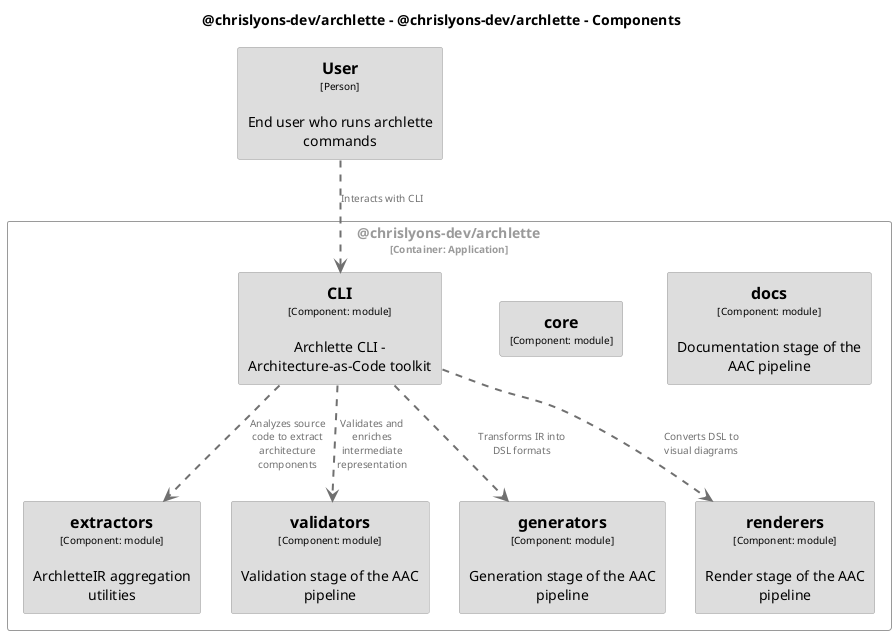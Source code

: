 @startuml
set separator none
title @chrislyons-dev/archlette - @chrislyons-dev/archlette - Components

top to bottom direction
skinparam ranksep 60
skinparam nodesep 30

skinparam {
  arrowFontSize 10
  defaultTextAlignment center
  wrapWidth 200
  maxMessageSize 100
}

hide stereotype

skinparam rectangle<<chrislyonsdevarchlette.chrislyonsdevarchlette.CLI>> {
  BackgroundColor #dddddd
  FontColor #000000
  BorderColor #9a9a9a
  shadowing false
}
skinparam rectangle<<User>> {
  BackgroundColor #dddddd
  FontColor #000000
  BorderColor #9a9a9a
  shadowing false
}
skinparam rectangle<<chrislyonsdevarchlette.chrislyonsdevarchlette.core>> {
  BackgroundColor #dddddd
  FontColor #000000
  BorderColor #9a9a9a
  shadowing false
}
skinparam rectangle<<chrislyonsdevarchlette.chrislyonsdevarchlette.docs>> {
  BackgroundColor #dddddd
  FontColor #000000
  BorderColor #9a9a9a
  shadowing false
}
skinparam rectangle<<chrislyonsdevarchlette.chrislyonsdevarchlette.extractors>> {
  BackgroundColor #dddddd
  FontColor #000000
  BorderColor #9a9a9a
  shadowing false
}
skinparam rectangle<<chrislyonsdevarchlette.chrislyonsdevarchlette.generators>> {
  BackgroundColor #dddddd
  FontColor #000000
  BorderColor #9a9a9a
  shadowing false
}
skinparam rectangle<<chrislyonsdevarchlette.chrislyonsdevarchlette.renderers>> {
  BackgroundColor #dddddd
  FontColor #000000
  BorderColor #9a9a9a
  shadowing false
}
skinparam rectangle<<chrislyonsdevarchlette.chrislyonsdevarchlette.validators>> {
  BackgroundColor #dddddd
  FontColor #000000
  BorderColor #9a9a9a
  shadowing false
}
skinparam rectangle<<chrislyonsdevarchlette.chrislyonsdevarchlette>> {
  BorderColor #9a9a9a
  FontColor #9a9a9a
  shadowing false
}

rectangle "==User\n<size:10>[Person]</size>\n\nEnd user who runs archlette commands" <<User>> as User

rectangle "@chrislyons-dev/archlette\n<size:10>[Container: Application]</size>" <<chrislyonsdevarchlette.chrislyonsdevarchlette>> {
  rectangle "==docs\n<size:10>[Component: module]</size>\n\nDocumentation stage of the AAC pipeline" <<chrislyonsdevarchlette.chrislyonsdevarchlette.docs>> as chrislyonsdevarchlette.chrislyonsdevarchlette.docs
  rectangle "==core\n<size:10>[Component: module]</size>" <<chrislyonsdevarchlette.chrislyonsdevarchlette.core>> as chrislyonsdevarchlette.chrislyonsdevarchlette.core
  rectangle "==CLI\n<size:10>[Component: module]</size>\n\nArchlette CLI - Architecture-as-Code toolkit" <<chrislyonsdevarchlette.chrislyonsdevarchlette.CLI>> as chrislyonsdevarchlette.chrislyonsdevarchlette.CLI
  rectangle "==extractors\n<size:10>[Component: module]</size>\n\nArchletteIR aggregation utilities" <<chrislyonsdevarchlette.chrislyonsdevarchlette.extractors>> as chrislyonsdevarchlette.chrislyonsdevarchlette.extractors
  rectangle "==validators\n<size:10>[Component: module]</size>\n\nValidation stage of the AAC pipeline" <<chrislyonsdevarchlette.chrislyonsdevarchlette.validators>> as chrislyonsdevarchlette.chrislyonsdevarchlette.validators
  rectangle "==generators\n<size:10>[Component: module]</size>\n\nGeneration stage of the AAC pipeline" <<chrislyonsdevarchlette.chrislyonsdevarchlette.generators>> as chrislyonsdevarchlette.chrislyonsdevarchlette.generators
  rectangle "==renderers\n<size:10>[Component: module]</size>\n\nRender stage of the AAC pipeline" <<chrislyonsdevarchlette.chrislyonsdevarchlette.renderers>> as chrislyonsdevarchlette.chrislyonsdevarchlette.renderers
}

chrislyonsdevarchlette.chrislyonsdevarchlette.CLI .[#707070,thickness=2].> chrislyonsdevarchlette.chrislyonsdevarchlette.extractors : "<color:#707070>Analyzes source code to extract architecture components"
chrislyonsdevarchlette.chrislyonsdevarchlette.CLI .[#707070,thickness=2].> chrislyonsdevarchlette.chrislyonsdevarchlette.validators : "<color:#707070>Validates and enriches intermediate representation"
chrislyonsdevarchlette.chrislyonsdevarchlette.CLI .[#707070,thickness=2].> chrislyonsdevarchlette.chrislyonsdevarchlette.generators : "<color:#707070>Transforms IR into DSL formats"
chrislyonsdevarchlette.chrislyonsdevarchlette.CLI .[#707070,thickness=2].> chrislyonsdevarchlette.chrislyonsdevarchlette.renderers : "<color:#707070>Converts DSL to visual diagrams"
User .[#707070,thickness=2].> chrislyonsdevarchlette.chrislyonsdevarchlette.CLI : "<color:#707070>Interacts with CLI"
@enduml